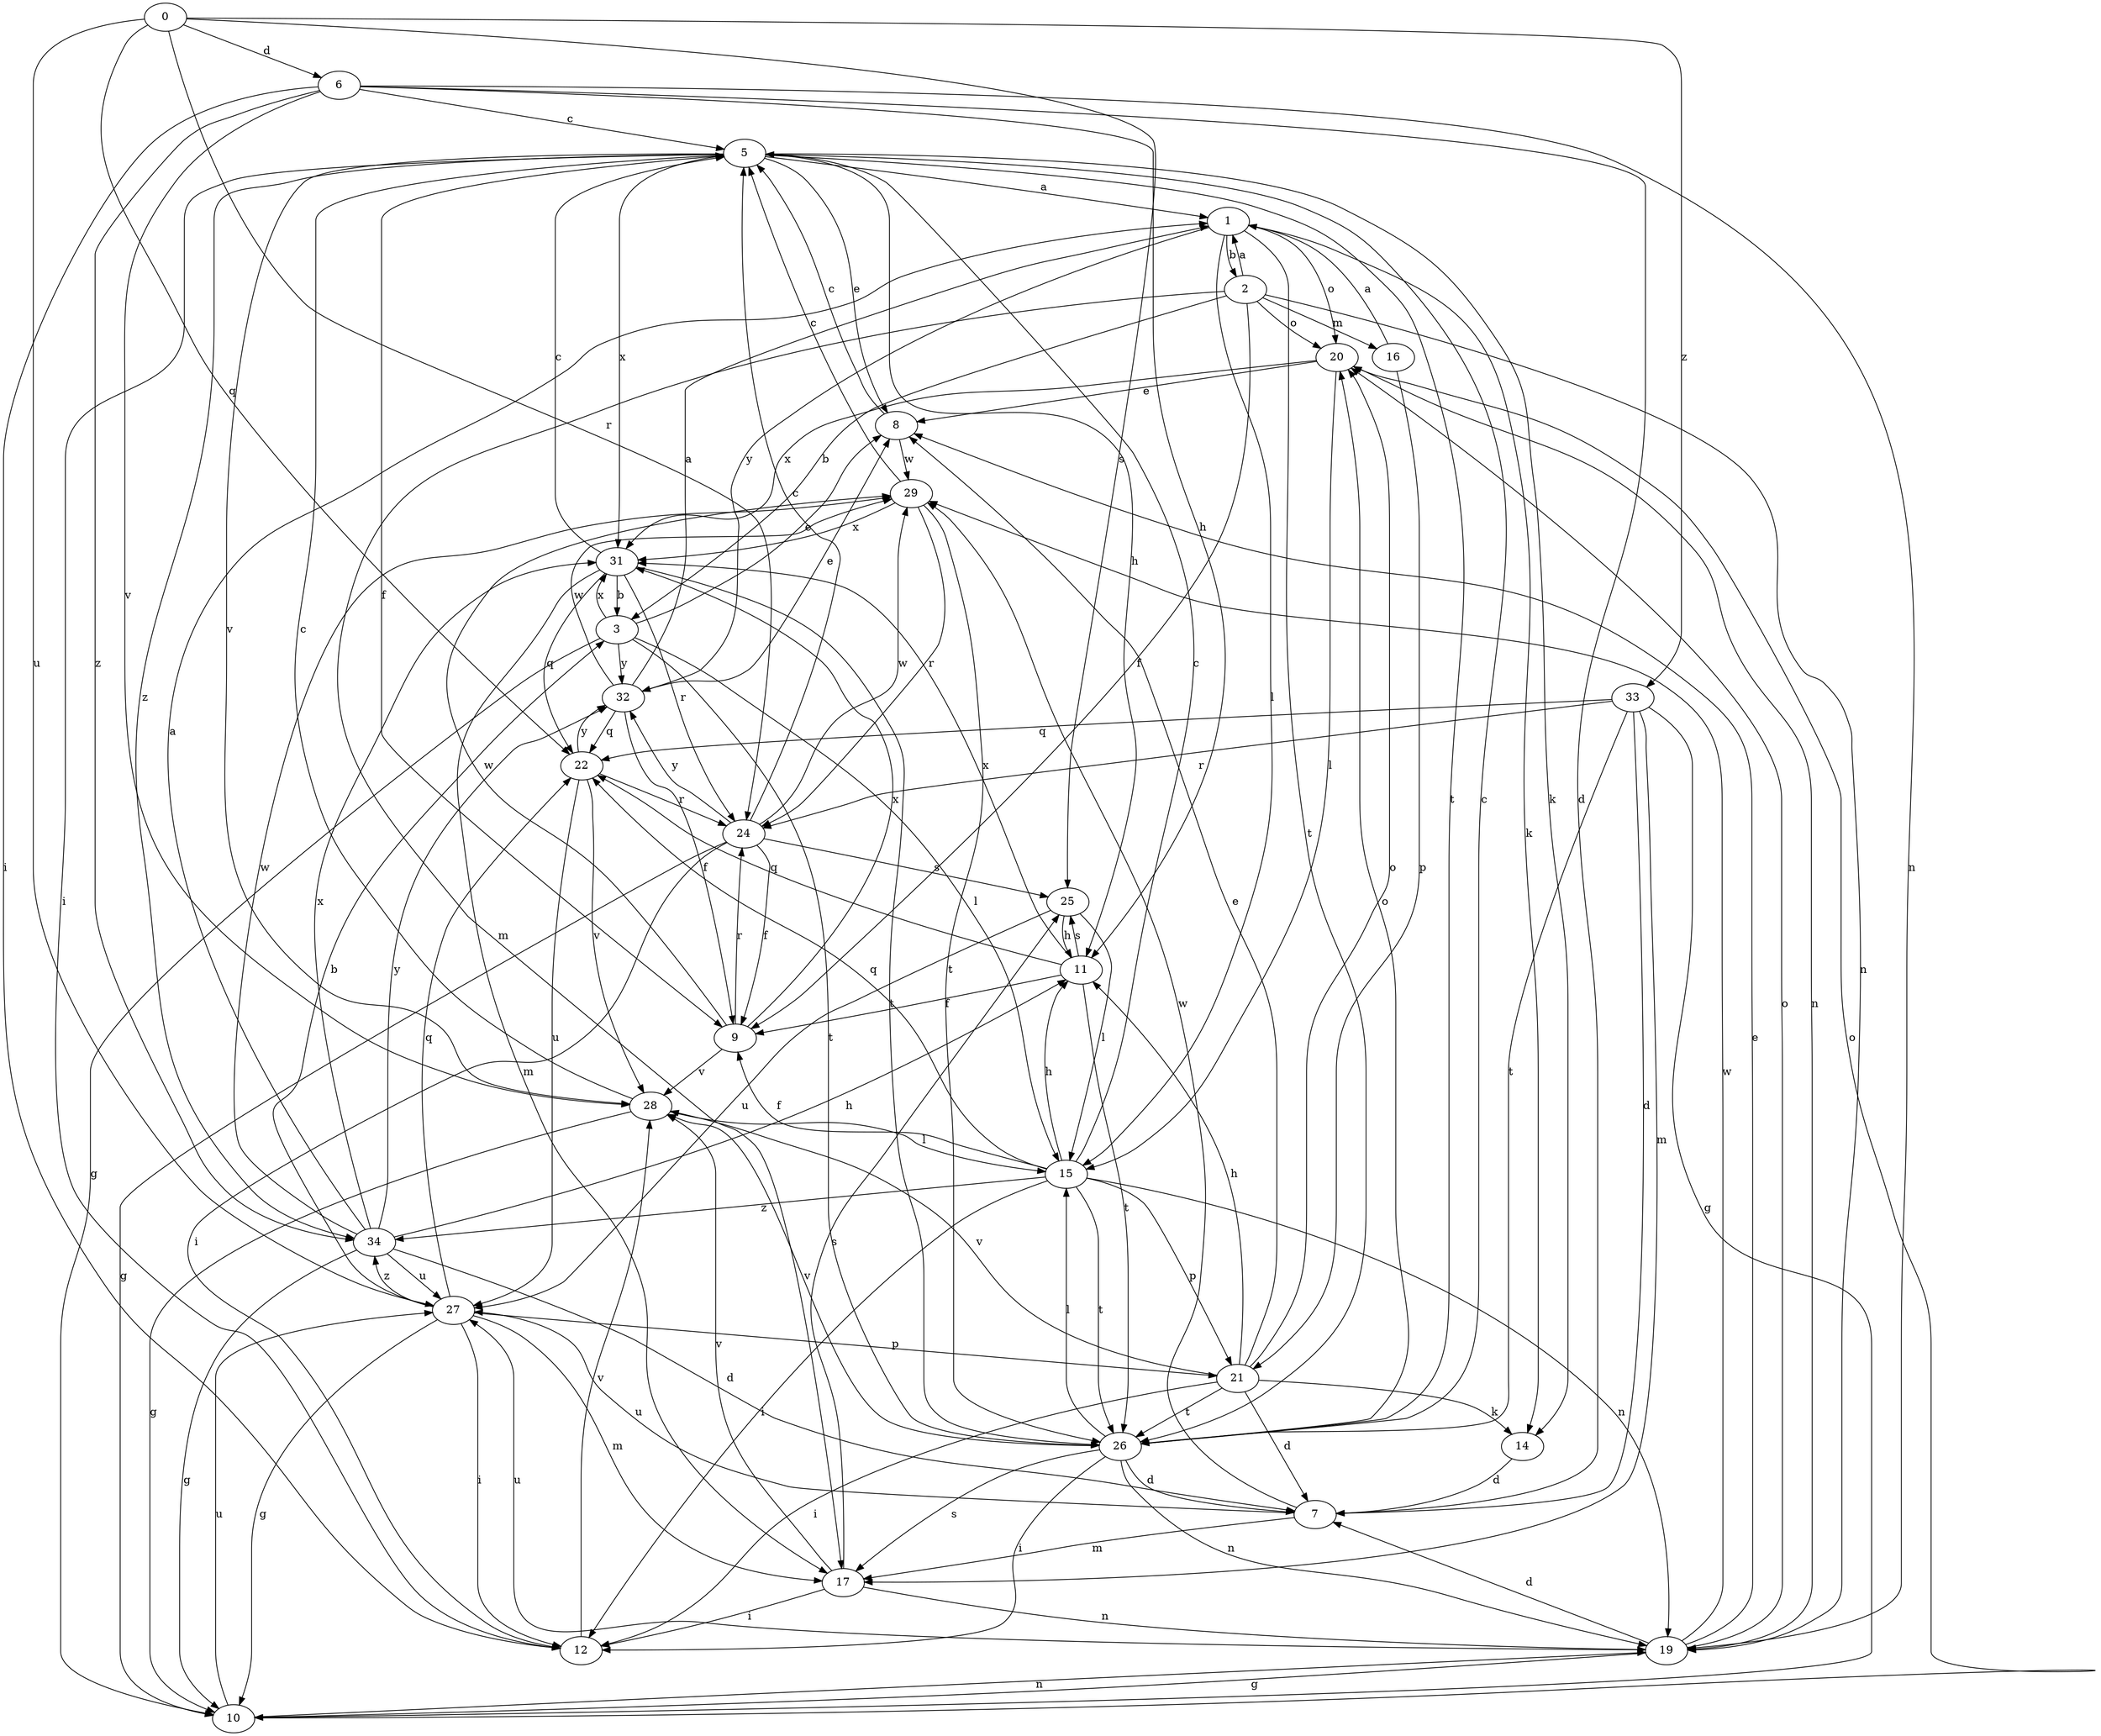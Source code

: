 strict digraph  {
0;
1;
2;
3;
5;
6;
7;
8;
9;
10;
11;
12;
14;
15;
16;
17;
19;
20;
21;
22;
24;
25;
26;
27;
28;
29;
31;
32;
33;
34;
0 -> 6  [label=d];
0 -> 22  [label=q];
0 -> 24  [label=r];
0 -> 25  [label=s];
0 -> 27  [label=u];
0 -> 33  [label=z];
1 -> 2  [label=b];
1 -> 14  [label=k];
1 -> 15  [label=l];
1 -> 20  [label=o];
1 -> 26  [label=t];
1 -> 32  [label=y];
2 -> 1  [label=a];
2 -> 3  [label=b];
2 -> 9  [label=f];
2 -> 16  [label=m];
2 -> 17  [label=m];
2 -> 19  [label=n];
2 -> 20  [label=o];
3 -> 8  [label=e];
3 -> 10  [label=g];
3 -> 15  [label=l];
3 -> 26  [label=t];
3 -> 31  [label=x];
3 -> 32  [label=y];
5 -> 1  [label=a];
5 -> 8  [label=e];
5 -> 9  [label=f];
5 -> 11  [label=h];
5 -> 12  [label=i];
5 -> 14  [label=k];
5 -> 26  [label=t];
5 -> 28  [label=v];
5 -> 31  [label=x];
5 -> 34  [label=z];
6 -> 5  [label=c];
6 -> 7  [label=d];
6 -> 11  [label=h];
6 -> 12  [label=i];
6 -> 19  [label=n];
6 -> 28  [label=v];
6 -> 34  [label=z];
7 -> 17  [label=m];
7 -> 27  [label=u];
7 -> 29  [label=w];
8 -> 5  [label=c];
8 -> 29  [label=w];
9 -> 24  [label=r];
9 -> 28  [label=v];
9 -> 29  [label=w];
9 -> 31  [label=x];
10 -> 19  [label=n];
10 -> 20  [label=o];
10 -> 27  [label=u];
11 -> 9  [label=f];
11 -> 22  [label=q];
11 -> 25  [label=s];
11 -> 26  [label=t];
11 -> 31  [label=x];
12 -> 28  [label=v];
14 -> 7  [label=d];
15 -> 5  [label=c];
15 -> 9  [label=f];
15 -> 11  [label=h];
15 -> 12  [label=i];
15 -> 19  [label=n];
15 -> 21  [label=p];
15 -> 22  [label=q];
15 -> 26  [label=t];
15 -> 34  [label=z];
16 -> 1  [label=a];
16 -> 21  [label=p];
17 -> 12  [label=i];
17 -> 19  [label=n];
17 -> 25  [label=s];
17 -> 28  [label=v];
19 -> 7  [label=d];
19 -> 8  [label=e];
19 -> 10  [label=g];
19 -> 20  [label=o];
19 -> 27  [label=u];
19 -> 29  [label=w];
20 -> 8  [label=e];
20 -> 15  [label=l];
20 -> 19  [label=n];
20 -> 31  [label=x];
21 -> 7  [label=d];
21 -> 8  [label=e];
21 -> 11  [label=h];
21 -> 12  [label=i];
21 -> 14  [label=k];
21 -> 20  [label=o];
21 -> 26  [label=t];
21 -> 28  [label=v];
22 -> 24  [label=r];
22 -> 27  [label=u];
22 -> 28  [label=v];
22 -> 32  [label=y];
24 -> 5  [label=c];
24 -> 9  [label=f];
24 -> 10  [label=g];
24 -> 12  [label=i];
24 -> 25  [label=s];
24 -> 29  [label=w];
24 -> 32  [label=y];
25 -> 11  [label=h];
25 -> 15  [label=l];
25 -> 27  [label=u];
26 -> 5  [label=c];
26 -> 7  [label=d];
26 -> 12  [label=i];
26 -> 15  [label=l];
26 -> 19  [label=n];
26 -> 20  [label=o];
26 -> 28  [label=v];
26 -> 17  [label=s];
27 -> 3  [label=b];
27 -> 10  [label=g];
27 -> 12  [label=i];
27 -> 17  [label=m];
27 -> 21  [label=p];
27 -> 22  [label=q];
27 -> 34  [label=z];
28 -> 5  [label=c];
28 -> 10  [label=g];
28 -> 15  [label=l];
29 -> 5  [label=c];
29 -> 24  [label=r];
29 -> 26  [label=t];
29 -> 31  [label=x];
31 -> 3  [label=b];
31 -> 5  [label=c];
31 -> 17  [label=m];
31 -> 22  [label=q];
31 -> 24  [label=r];
31 -> 26  [label=t];
32 -> 1  [label=a];
32 -> 8  [label=e];
32 -> 9  [label=f];
32 -> 22  [label=q];
32 -> 29  [label=w];
33 -> 7  [label=d];
33 -> 10  [label=g];
33 -> 17  [label=m];
33 -> 22  [label=q];
33 -> 24  [label=r];
33 -> 26  [label=t];
34 -> 1  [label=a];
34 -> 7  [label=d];
34 -> 10  [label=g];
34 -> 11  [label=h];
34 -> 27  [label=u];
34 -> 29  [label=w];
34 -> 31  [label=x];
34 -> 32  [label=y];
}
